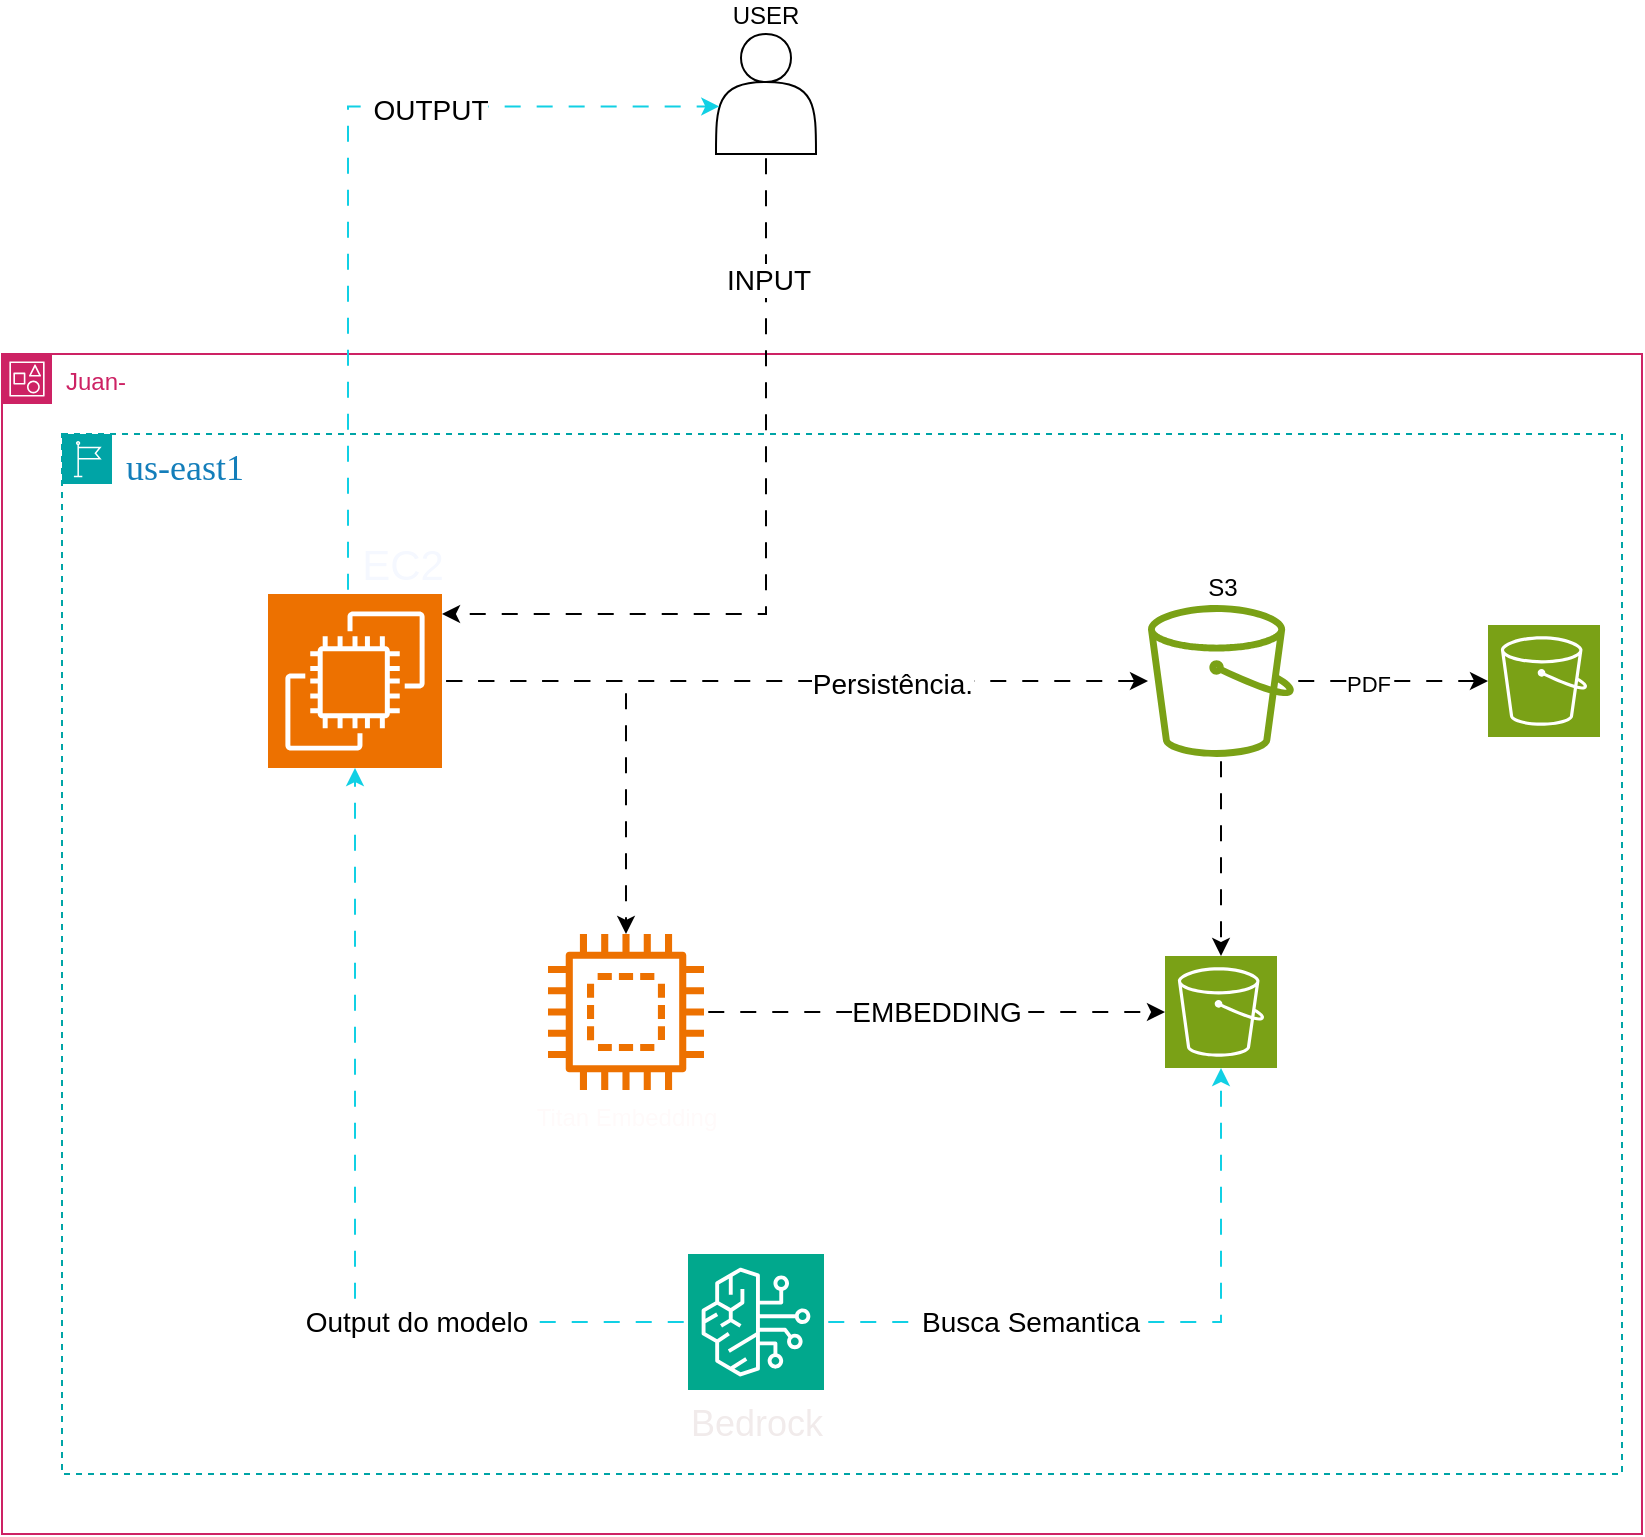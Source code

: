 <mxfile version="28.0.6">
  <diagram name="Página-1" id="eTRJQ6mw6z3dcFQbhY47">
    <mxGraphModel dx="1427" dy="1249" grid="0" gridSize="10" guides="1" tooltips="1" connect="1" arrows="1" fold="1" page="0" pageScale="1" pageWidth="827" pageHeight="1169" background="none" math="0" shadow="0">
      <root>
        <mxCell id="0" />
        <mxCell id="1" parent="0" />
        <mxCell id="vkQlIB7UvPm4ieAFfZVM-41" value="USER" style="shape=actor;whiteSpace=wrap;html=1;verticalAlign=bottom;labelPosition=center;verticalLabelPosition=top;align=center;" parent="1" vertex="1">
          <mxGeometry x="364" width="50" height="60" as="geometry" />
        </mxCell>
        <mxCell id="vkQlIB7UvPm4ieAFfZVM-3" value="Juan-" style="points=[[0,0],[0.25,0],[0.5,0],[0.75,0],[1,0],[1,0.25],[1,0.5],[1,0.75],[1,1],[0.75,1],[0.5,1],[0.25,1],[0,1],[0,0.75],[0,0.5],[0,0.25]];outlineConnect=0;gradientColor=none;html=1;whiteSpace=wrap;fontSize=12;fontStyle=0;container=1;pointerEvents=0;collapsible=0;recursiveResize=0;shape=mxgraph.aws4.group;grIcon=mxgraph.aws4.group_account;strokeColor=#CD2264;fillColor=none;verticalAlign=top;align=left;spacingLeft=30;fontColor=#CD2264;dashed=0;shadow=0;" parent="1" vertex="1">
          <mxGeometry x="7" y="160" width="820" height="590" as="geometry" />
        </mxCell>
        <mxCell id="vkQlIB7UvPm4ieAFfZVM-5" value="us-east1" style="points=[[0,0],[0.25,0],[0.5,0],[0.75,0],[1,0],[1,0.25],[1,0.5],[1,0.75],[1,1],[0.75,1],[0.5,1],[0.25,1],[0,1],[0,0.75],[0,0.5],[0,0.25]];outlineConnect=0;gradientColor=none;html=1;whiteSpace=wrap;fontSize=18;fontStyle=0;container=1;pointerEvents=0;collapsible=0;recursiveResize=0;shape=mxgraph.aws4.group;grIcon=mxgraph.aws4.group_region;strokeColor=#00A4A6;fillColor=none;verticalAlign=top;align=left;spacingLeft=30;fontColor=#147EBA;dashed=1;fontFamily=Verdana;horizontal=1;labelBackgroundColor=none;labelBorderColor=none;" parent="vkQlIB7UvPm4ieAFfZVM-3" vertex="1">
          <mxGeometry x="30" y="40" width="780" height="520" as="geometry" />
        </mxCell>
        <mxCell id="Q7-KPwuEhP6b_P__oyZH-7" style="edgeStyle=orthogonalEdgeStyle;rounded=0;orthogonalLoop=1;jettySize=auto;html=1;flowAnimation=1;" edge="1" parent="vkQlIB7UvPm4ieAFfZVM-5" source="vkQlIB7UvPm4ieAFfZVM-9" target="Q7-KPwuEhP6b_P__oyZH-5">
          <mxGeometry relative="1" as="geometry" />
        </mxCell>
        <mxCell id="Q7-KPwuEhP6b_P__oyZH-8" style="edgeStyle=orthogonalEdgeStyle;rounded=0;orthogonalLoop=1;jettySize=auto;html=1;flowAnimation=1;" edge="1" parent="vkQlIB7UvPm4ieAFfZVM-5" source="vkQlIB7UvPm4ieAFfZVM-9" target="Q7-KPwuEhP6b_P__oyZH-4">
          <mxGeometry relative="1" as="geometry" />
        </mxCell>
        <mxCell id="Q7-KPwuEhP6b_P__oyZH-9" value="PDF" style="edgeLabel;html=1;align=center;verticalAlign=middle;resizable=0;points=[];" vertex="1" connectable="0" parent="Q7-KPwuEhP6b_P__oyZH-8">
          <mxGeometry x="-0.245" y="-1" relative="1" as="geometry">
            <mxPoint as="offset" />
          </mxGeometry>
        </mxCell>
        <mxCell id="vkQlIB7UvPm4ieAFfZVM-9" value="S3" style="outlineConnect=0;gradientColor=none;fillColor=#7AA116;strokeColor=none;dashed=0;verticalLabelPosition=top;verticalAlign=bottom;align=center;html=1;aspect=fixed;pointerEvents=1;shape=mxgraph.aws4.bucket;labelPosition=center;" parent="vkQlIB7UvPm4ieAFfZVM-5" vertex="1">
          <mxGeometry x="543" y="85.54" width="73" height="75.92" as="geometry" />
        </mxCell>
        <mxCell id="Q7-KPwuEhP6b_P__oyZH-12" style="edgeStyle=orthogonalEdgeStyle;rounded=0;orthogonalLoop=1;jettySize=auto;html=1;strokeColor=#11D0E4;fillColor=#FFFFFF;flowAnimation=1;" edge="1" parent="vkQlIB7UvPm4ieAFfZVM-5" source="vkQlIB7UvPm4ieAFfZVM-10" target="Q7-KPwuEhP6b_P__oyZH-5">
          <mxGeometry relative="1" as="geometry" />
        </mxCell>
        <mxCell id="Q7-KPwuEhP6b_P__oyZH-13" value="&lt;div style=&quot;text-align: justify;&quot;&gt;&lt;span style=&quot;background-color: light-dark(#ffffff, var(--ge-dark-color, #121212)); color: light-dark(rgb(0, 0, 0), rgb(255, 255, 255));&quot;&gt;&lt;font style=&quot;font-size: 14px;&quot;&gt;Busca Semantica&lt;/font&gt;&lt;/span&gt;&lt;/div&gt;" style="edgeLabel;html=1;align=center;verticalAlign=middle;resizable=0;points=[];" vertex="1" connectable="0" parent="Q7-KPwuEhP6b_P__oyZH-12">
          <mxGeometry x="-0.55" y="2" relative="1" as="geometry">
            <mxPoint x="30" y="2" as="offset" />
          </mxGeometry>
        </mxCell>
        <mxCell id="Q7-KPwuEhP6b_P__oyZH-17" style="edgeStyle=orthogonalEdgeStyle;rounded=0;orthogonalLoop=1;jettySize=auto;html=1;flowAnimation=1;fillColor=#236CDD;strokeColor=#11D0E4;" edge="1" parent="vkQlIB7UvPm4ieAFfZVM-5" source="vkQlIB7UvPm4ieAFfZVM-10" target="Q7-KPwuEhP6b_P__oyZH-15">
          <mxGeometry relative="1" as="geometry" />
        </mxCell>
        <mxCell id="Q7-KPwuEhP6b_P__oyZH-21" value="&lt;font style=&quot;font-size: 14px;&quot;&gt;Output do modelo&lt;/font&gt;" style="edgeLabel;html=1;align=center;verticalAlign=middle;resizable=0;points=[];" vertex="1" connectable="0" parent="Q7-KPwuEhP6b_P__oyZH-17">
          <mxGeometry x="-0.384" relative="1" as="geometry">
            <mxPoint as="offset" />
          </mxGeometry>
        </mxCell>
        <mxCell id="vkQlIB7UvPm4ieAFfZVM-10" value="Bedrock" style="points=[[0,0,0],[0.25,0,0],[0.5,0,0],[0.75,0,0],[1,0,0],[0,1,0],[0.25,1,0],[0.5,1,0],[0.75,1,0],[1,1,0],[0,0.25,0],[0,0.5,0],[0,0.75,0],[1,0.25,0],[1,0.5,0],[1,0.75,0]];outlineConnect=0;fontColor=#F1EBEB;fillColor=#01A88D;strokeColor=#ffffff;dashed=0;verticalLabelPosition=bottom;verticalAlign=top;align=center;fontSize=18;fontStyle=0;aspect=fixed;shape=mxgraph.aws4.resourceIcon;resIcon=mxgraph.aws4.bedrock;html=1;textShadow=0;labelBorderColor=none;labelBackgroundColor=none;" parent="vkQlIB7UvPm4ieAFfZVM-5" vertex="1">
          <mxGeometry x="313" y="410" width="68" height="68" as="geometry" />
        </mxCell>
        <mxCell id="Q7-KPwuEhP6b_P__oyZH-11" value="&lt;font style=&quot;font-size: 14px;&quot;&gt;EMBEDDING&lt;/font&gt;" style="edgeStyle=orthogonalEdgeStyle;rounded=0;orthogonalLoop=1;jettySize=auto;html=1;flowAnimation=1;" edge="1" parent="vkQlIB7UvPm4ieAFfZVM-5" source="vkQlIB7UvPm4ieAFfZVM-12" target="Q7-KPwuEhP6b_P__oyZH-5">
          <mxGeometry relative="1" as="geometry" />
        </mxCell>
        <mxCell id="vkQlIB7UvPm4ieAFfZVM-12" value="Titan Embedding" style="outlineConnect=0;fontColor=#FFFAFA;gradientColor=none;fillColor=#ED7100;strokeColor=none;dashed=0;verticalLabelPosition=bottom;verticalAlign=top;align=center;html=1;fontSize=12;fontStyle=0;aspect=fixed;pointerEvents=1;shape=mxgraph.aws4.braket_embedded_simulator;" parent="vkQlIB7UvPm4ieAFfZVM-5" vertex="1">
          <mxGeometry x="243" y="250" width="78" height="78" as="geometry" />
        </mxCell>
        <mxCell id="Q7-KPwuEhP6b_P__oyZH-4" value="Standard" style="points=[[0,0,0],[0.25,0,0],[0.5,0,0],[0.75,0,0],[1,0,0],[0,1,0],[0.25,1,0],[0.5,1,0],[0.75,1,0],[1,1,0],[0,0.25,0],[0,0.5,0],[0,0.75,0],[1,0.25,0],[1,0.5,0],[1,0.75,0]];outlineConnect=0;fontColor=#FFFFFF;fillColor=#7AA116;strokeColor=#ffffff;dashed=0;verticalLabelPosition=bottom;verticalAlign=top;align=center;html=1;fontSize=12;fontStyle=0;aspect=fixed;shape=mxgraph.aws4.resourceIcon;resIcon=mxgraph.aws4.s3;" vertex="1" parent="vkQlIB7UvPm4ieAFfZVM-5">
          <mxGeometry x="713" y="95.5" width="56" height="56" as="geometry" />
        </mxCell>
        <mxCell id="Q7-KPwuEhP6b_P__oyZH-5" value="Vector" style="points=[[0,0,0],[0.25,0,0],[0.5,0,0],[0.75,0,0],[1,0,0],[0,1,0],[0.25,1,0],[0.5,1,0],[0.75,1,0],[1,1,0],[0,0.25,0],[0,0.5,0],[0,0.75,0],[1,0.25,0],[1,0.5,0],[1,0.75,0]];outlineConnect=0;fontColor=#FFFFFF;fillColor=#7AA116;strokeColor=#ffffff;dashed=0;verticalLabelPosition=middle;verticalAlign=middle;align=left;html=1;fontSize=14;fontStyle=0;aspect=fixed;shape=mxgraph.aws4.resourceIcon;resIcon=mxgraph.aws4.s3;labelPosition=right;" vertex="1" parent="vkQlIB7UvPm4ieAFfZVM-5">
          <mxGeometry x="551.5" y="261" width="56" height="56" as="geometry" />
        </mxCell>
        <mxCell id="Q7-KPwuEhP6b_P__oyZH-40" style="edgeStyle=orthogonalEdgeStyle;rounded=0;orthogonalLoop=1;jettySize=auto;html=1;flowAnimation=1;" edge="1" parent="vkQlIB7UvPm4ieAFfZVM-5" source="Q7-KPwuEhP6b_P__oyZH-15" target="vkQlIB7UvPm4ieAFfZVM-9">
          <mxGeometry relative="1" as="geometry">
            <Array as="points">
              <mxPoint x="353" y="123" />
              <mxPoint x="353" y="123" />
            </Array>
          </mxGeometry>
        </mxCell>
        <mxCell id="Q7-KPwuEhP6b_P__oyZH-48" value="&lt;font style=&quot;font-size: 14px;&quot;&gt;Persistência.&lt;/font&gt;" style="edgeLabel;html=1;align=center;verticalAlign=middle;resizable=0;points=[];" vertex="1" connectable="0" parent="Q7-KPwuEhP6b_P__oyZH-40">
          <mxGeometry x="0.272" y="-1" relative="1" as="geometry">
            <mxPoint as="offset" />
          </mxGeometry>
        </mxCell>
        <mxCell id="Q7-KPwuEhP6b_P__oyZH-41" style="edgeStyle=orthogonalEdgeStyle;rounded=0;orthogonalLoop=1;jettySize=auto;html=1;flowAnimation=1;" edge="1" parent="vkQlIB7UvPm4ieAFfZVM-5" source="Q7-KPwuEhP6b_P__oyZH-15" target="vkQlIB7UvPm4ieAFfZVM-12">
          <mxGeometry relative="1" as="geometry" />
        </mxCell>
        <mxCell id="Q7-KPwuEhP6b_P__oyZH-15" value="EC2" style="points=[[0,0,0],[0.25,0,0],[0.5,0,0],[0.75,0,0],[1,0,0],[0,1,0],[0.25,1,0],[0.5,1,0],[0.75,1,0],[1,1,0],[0,0.25,0],[0,0.5,0],[0,0.75,0],[1,0.25,0],[1,0.5,0],[1,0.75,0]];outlineConnect=0;fontColor=#F5F8FF;fillColor=#ED7100;strokeColor=#ffffff;dashed=0;verticalLabelPosition=top;verticalAlign=bottom;align=center;html=1;fontSize=21;fontStyle=0;aspect=fixed;shape=mxgraph.aws4.resourceIcon;resIcon=mxgraph.aws4.ec2;labelPosition=center;spacingLeft=47;" vertex="1" parent="vkQlIB7UvPm4ieAFfZVM-5">
          <mxGeometry x="103" y="80" width="87" height="87" as="geometry" />
        </mxCell>
        <mxCell id="Q7-KPwuEhP6b_P__oyZH-42" style="edgeStyle=orthogonalEdgeStyle;rounded=0;orthogonalLoop=1;jettySize=auto;html=1;entryX=0.033;entryY=0.604;entryDx=0;entryDy=0;entryPerimeter=0;flowAnimation=1;strokeColor=#11D0E4;" edge="1" parent="1" source="Q7-KPwuEhP6b_P__oyZH-15" target="vkQlIB7UvPm4ieAFfZVM-41">
          <mxGeometry relative="1" as="geometry">
            <Array as="points">
              <mxPoint x="180" y="36" />
            </Array>
          </mxGeometry>
        </mxCell>
        <mxCell id="Q7-KPwuEhP6b_P__oyZH-47" value="&lt;font style=&quot;font-size: 14px;&quot;&gt;OUTPUT&lt;/font&gt;" style="edgeLabel;html=1;align=center;verticalAlign=middle;resizable=0;points=[];" vertex="1" connectable="0" parent="Q7-KPwuEhP6b_P__oyZH-42">
          <mxGeometry x="0.327" y="-2" relative="1" as="geometry">
            <mxPoint as="offset" />
          </mxGeometry>
        </mxCell>
        <mxCell id="Q7-KPwuEhP6b_P__oyZH-44" style="edgeStyle=orthogonalEdgeStyle;rounded=0;orthogonalLoop=1;jettySize=auto;html=1;flowAnimation=1;" edge="1" parent="1" source="vkQlIB7UvPm4ieAFfZVM-41" target="Q7-KPwuEhP6b_P__oyZH-15">
          <mxGeometry relative="1" as="geometry">
            <Array as="points">
              <mxPoint x="389" y="290" />
            </Array>
          </mxGeometry>
        </mxCell>
        <mxCell id="Q7-KPwuEhP6b_P__oyZH-45" value="&lt;font style=&quot;font-size: 14px;&quot;&gt;INPUT&lt;/font&gt;" style="edgeLabel;html=1;align=center;verticalAlign=middle;resizable=0;points=[];" vertex="1" connectable="0" parent="Q7-KPwuEhP6b_P__oyZH-44">
          <mxGeometry x="-0.682" y="1" relative="1" as="geometry">
            <mxPoint as="offset" />
          </mxGeometry>
        </mxCell>
      </root>
    </mxGraphModel>
  </diagram>
</mxfile>
